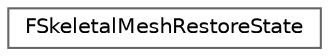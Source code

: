 digraph "Graphical Class Hierarchy"
{
 // INTERACTIVE_SVG=YES
 // LATEX_PDF_SIZE
  bgcolor="transparent";
  edge [fontname=Helvetica,fontsize=10,labelfontname=Helvetica,labelfontsize=10];
  node [fontname=Helvetica,fontsize=10,shape=box,height=0.2,width=0.4];
  rankdir="LR";
  Node0 [id="Node000000",label="FSkeletalMeshRestoreState",height=0.2,width=0.4,color="grey40", fillcolor="white", style="filled",URL="$d8/d63/structFSkeletalMeshRestoreState.html",tooltip=" "];
}
